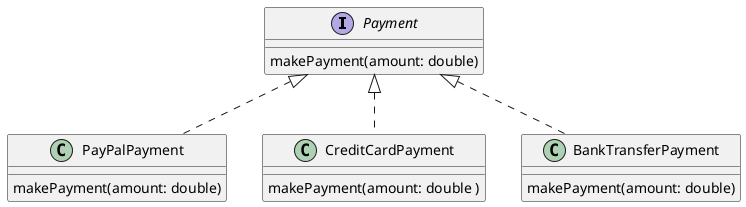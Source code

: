 @startuml
'https://plantuml.com/class-diagram


interface Payment {
makePayment(amount: double)
}
class PayPalPayment {
makePayment(amount: double)
}
class CreditCardPayment {
makePayment(amount: double )
}
class BankTransferPayment {
makePayment(amount: double)
}
Payment <|.. PayPalPayment
Payment <|.. CreditCardPayment
Payment <|.. BankTransferPayment



@enduml
